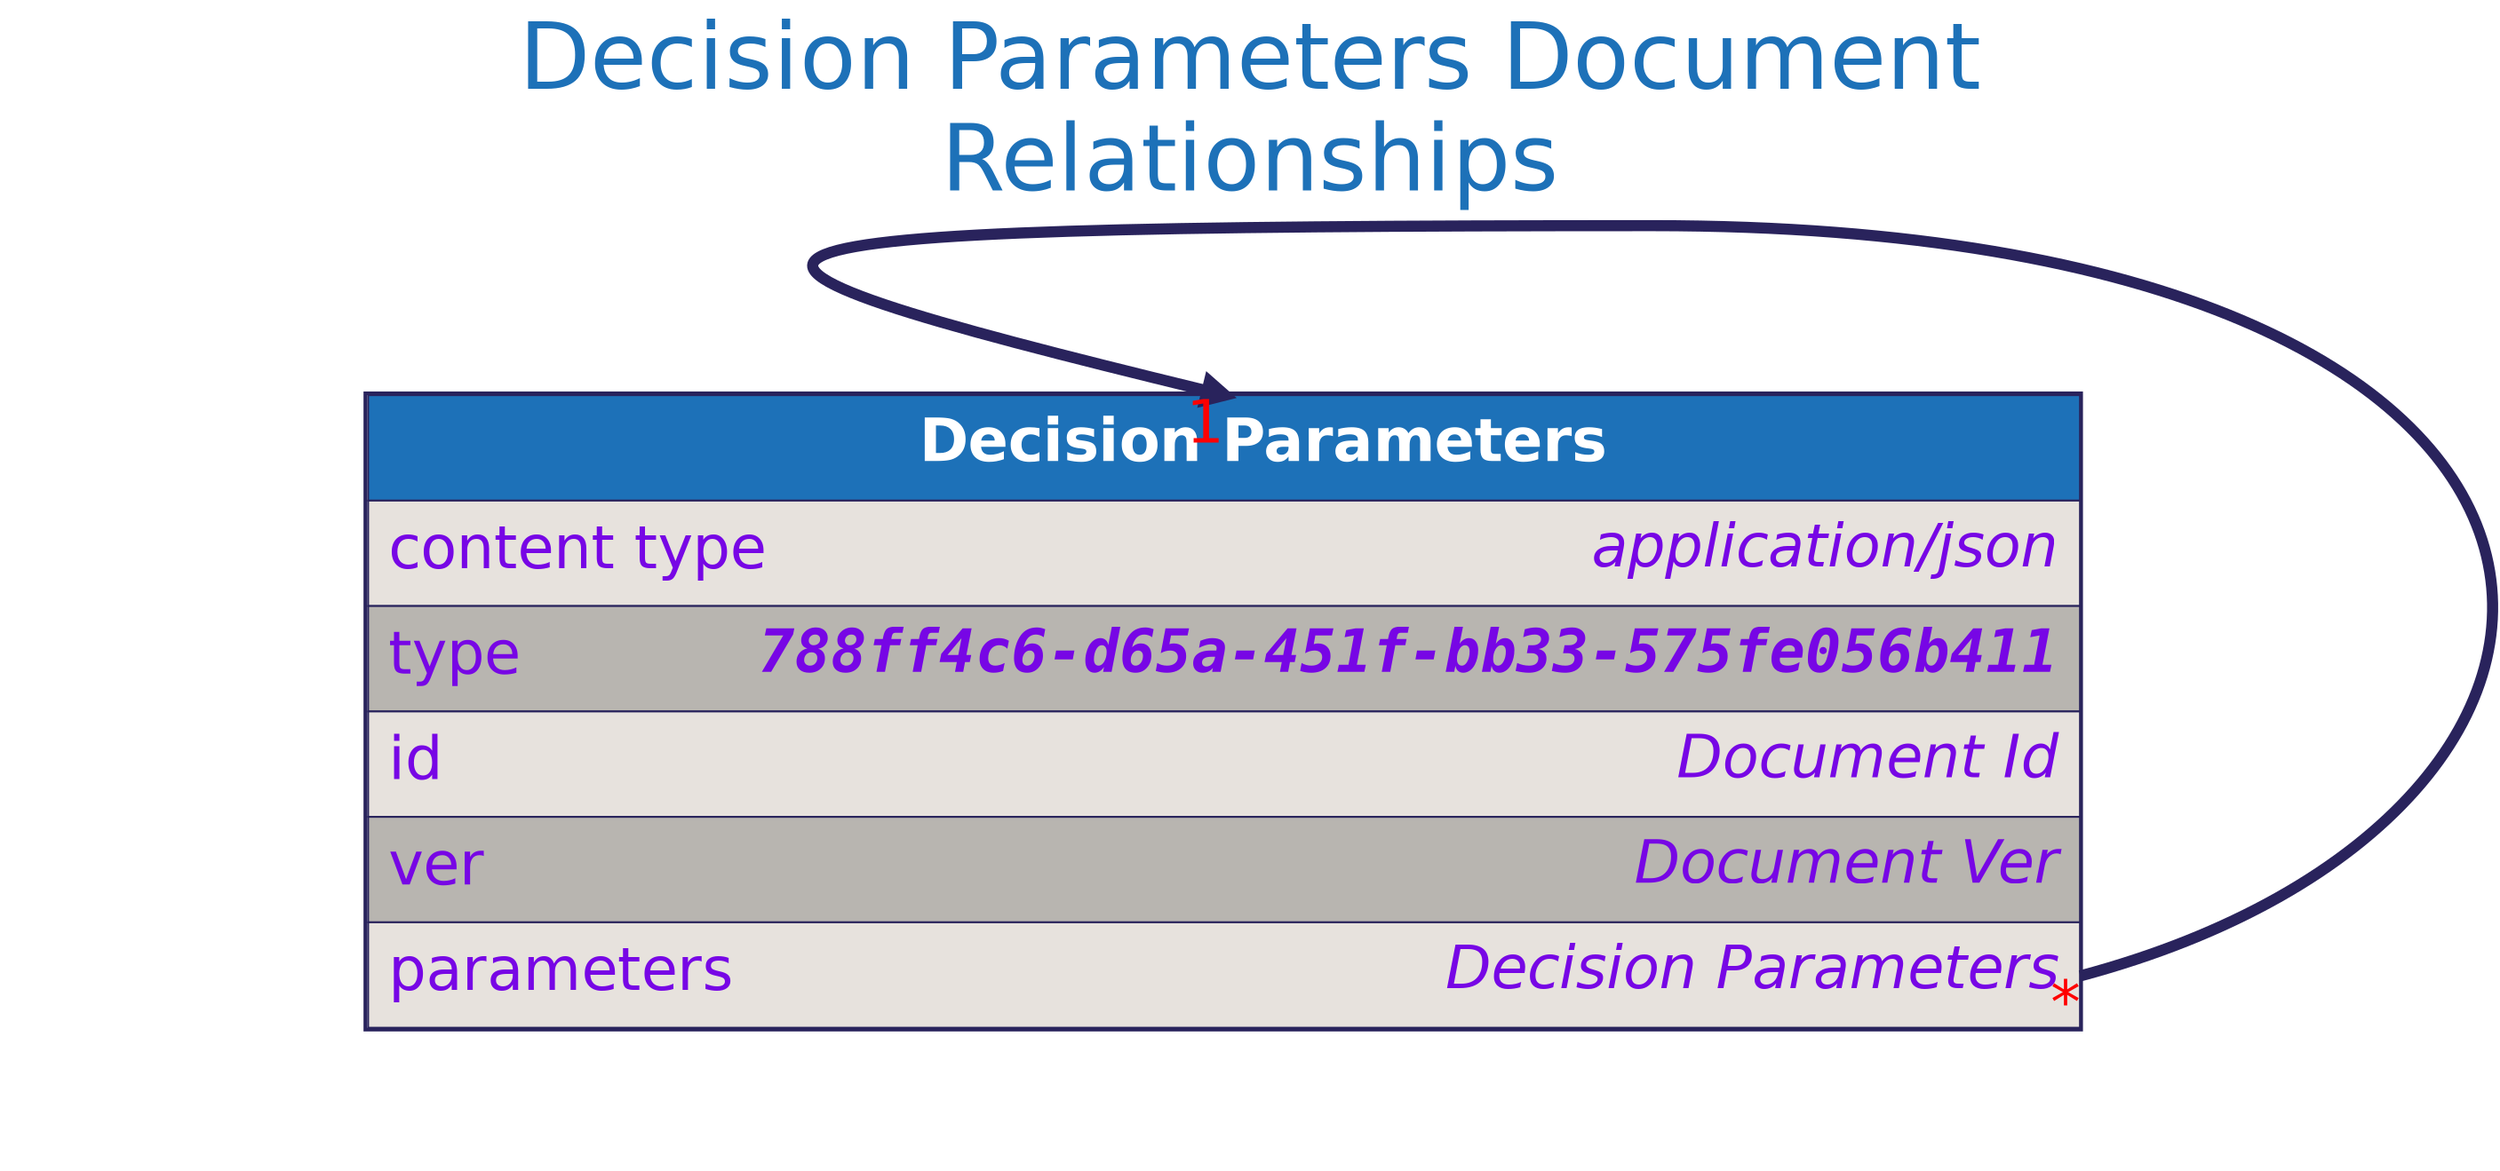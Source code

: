 digraph "Decision Parameters" {
    rankdir="LR"
    graph [fontname="helvetica", fontsize="32", fontcolor="#29235c", bgcolor="white"];
    node [penwidth="0", margin="0", fontname="helvetica", fontsize="32", fontcolor="#29235c"];
    edge [fontname="helvetica", fontsize="32", fontcolor="red", color="#29235c"];

    labelloc="t"
    label="Decision Parameters Document
Relationships"
    fontcolor="#1d71b8"
    fontsize=50
    compound=true



    "Decision Parameters" [
        id="Decision Parameters";
        label=<
            <TABLE BORDER="2" COLOR="#29235c" CELLBORDER="1" CELLSPACING="0" CELLPADDING="10">
            <TR>
                <TD PORT="title" BGCOLOR="#1d71b8" HREF="../decision_parameters/">
                    <FONT COLOR="#ffffff"><B> Decision Parameters </B></FONT>
                </TD>
            </TR>
            <TR>
                <TD ALIGN="LEFT" PORT="content type" BGCOLOR="#e7e2dd">
                    <TABLE CELLPADDING="0" CELLSPACING="0" BORDER="0">
                        <TR>
                            <TD ALIGN="LEFT" VALIGN="TOP" WIDTH="200"><FONT COLOR="#7706E5">content type</FONT></TD>
                            <TD ALIGN="RIGHT"><FONT COLOR="#7706E5"><I>application/json</I></FONT></TD>
                        </TR>
                    </TABLE>
                </TD>
            </TR>
            <TR>
                <TD ALIGN="LEFT" PORT="type" BGCOLOR="#b8b5b0">
                    <TABLE CELLPADDING="0" CELLSPACING="0" BORDER="0">
                        <TR>
                            <TD ALIGN="LEFT" VALIGN="TOP" WIDTH="200"><FONT COLOR="#7706E5">type</FONT></TD>
                            <TD ALIGN="RIGHT"><FONT FACE="Courier" COLOR="#7706E5"><B><I>788ff4c6-d65a-451f-bb33-575fe056b411</I></B></FONT></TD>
                        </TR>
                    </TABLE>
                </TD>
            </TR>
            <TR>
                <TD ALIGN="LEFT" PORT="id" BGCOLOR="#e7e2dd">
                    <TABLE CELLPADDING="0" CELLSPACING="0" BORDER="0">
                        <TR>
                            <TD ALIGN="LEFT" VALIGN="TOP" WIDTH="200"><FONT COLOR="#7706E5">id</FONT></TD>
                            <TD ALIGN="RIGHT"><FONT COLOR="#7706E5"><I>Document Id</I></FONT></TD>
                        </TR>
                    </TABLE>
                </TD>
            </TR>
            <TR>
                <TD ALIGN="LEFT" PORT="ver" BGCOLOR="#b8b5b0">
                    <TABLE CELLPADDING="0" CELLSPACING="0" BORDER="0">
                        <TR>
                            <TD ALIGN="LEFT" VALIGN="TOP" WIDTH="200"><FONT COLOR="#7706E5">ver</FONT></TD>
                            <TD ALIGN="RIGHT"><FONT COLOR="#7706E5"><I>Document Ver</I></FONT></TD>
                        </TR>
                    </TABLE>
                </TD>
            </TR>
            <TR>
                <TD ALIGN="LEFT" PORT="parameters" BGCOLOR="#e7e2dd">
                    <TABLE CELLPADDING="0" CELLSPACING="0" BORDER="0">
                        <TR>
                            <TD ALIGN="LEFT" VALIGN="TOP" WIDTH="200"><FONT COLOR="#7706E5">parameters</FONT></TD>
                            <TD ALIGN="RIGHT"><FONT COLOR="#7706E5"><I>Decision Parameters</I></FONT></TD>
                        </TR>
                    </TABLE>
                </TD>
            </TR>

            </TABLE>
        >
    ];


    "Decision Parameters":"parameters":e -> "Decision Parameters":"title":n [dir=forward, penwidth=6, color="#29235c", headlabel="1", taillabel="*"]
}
